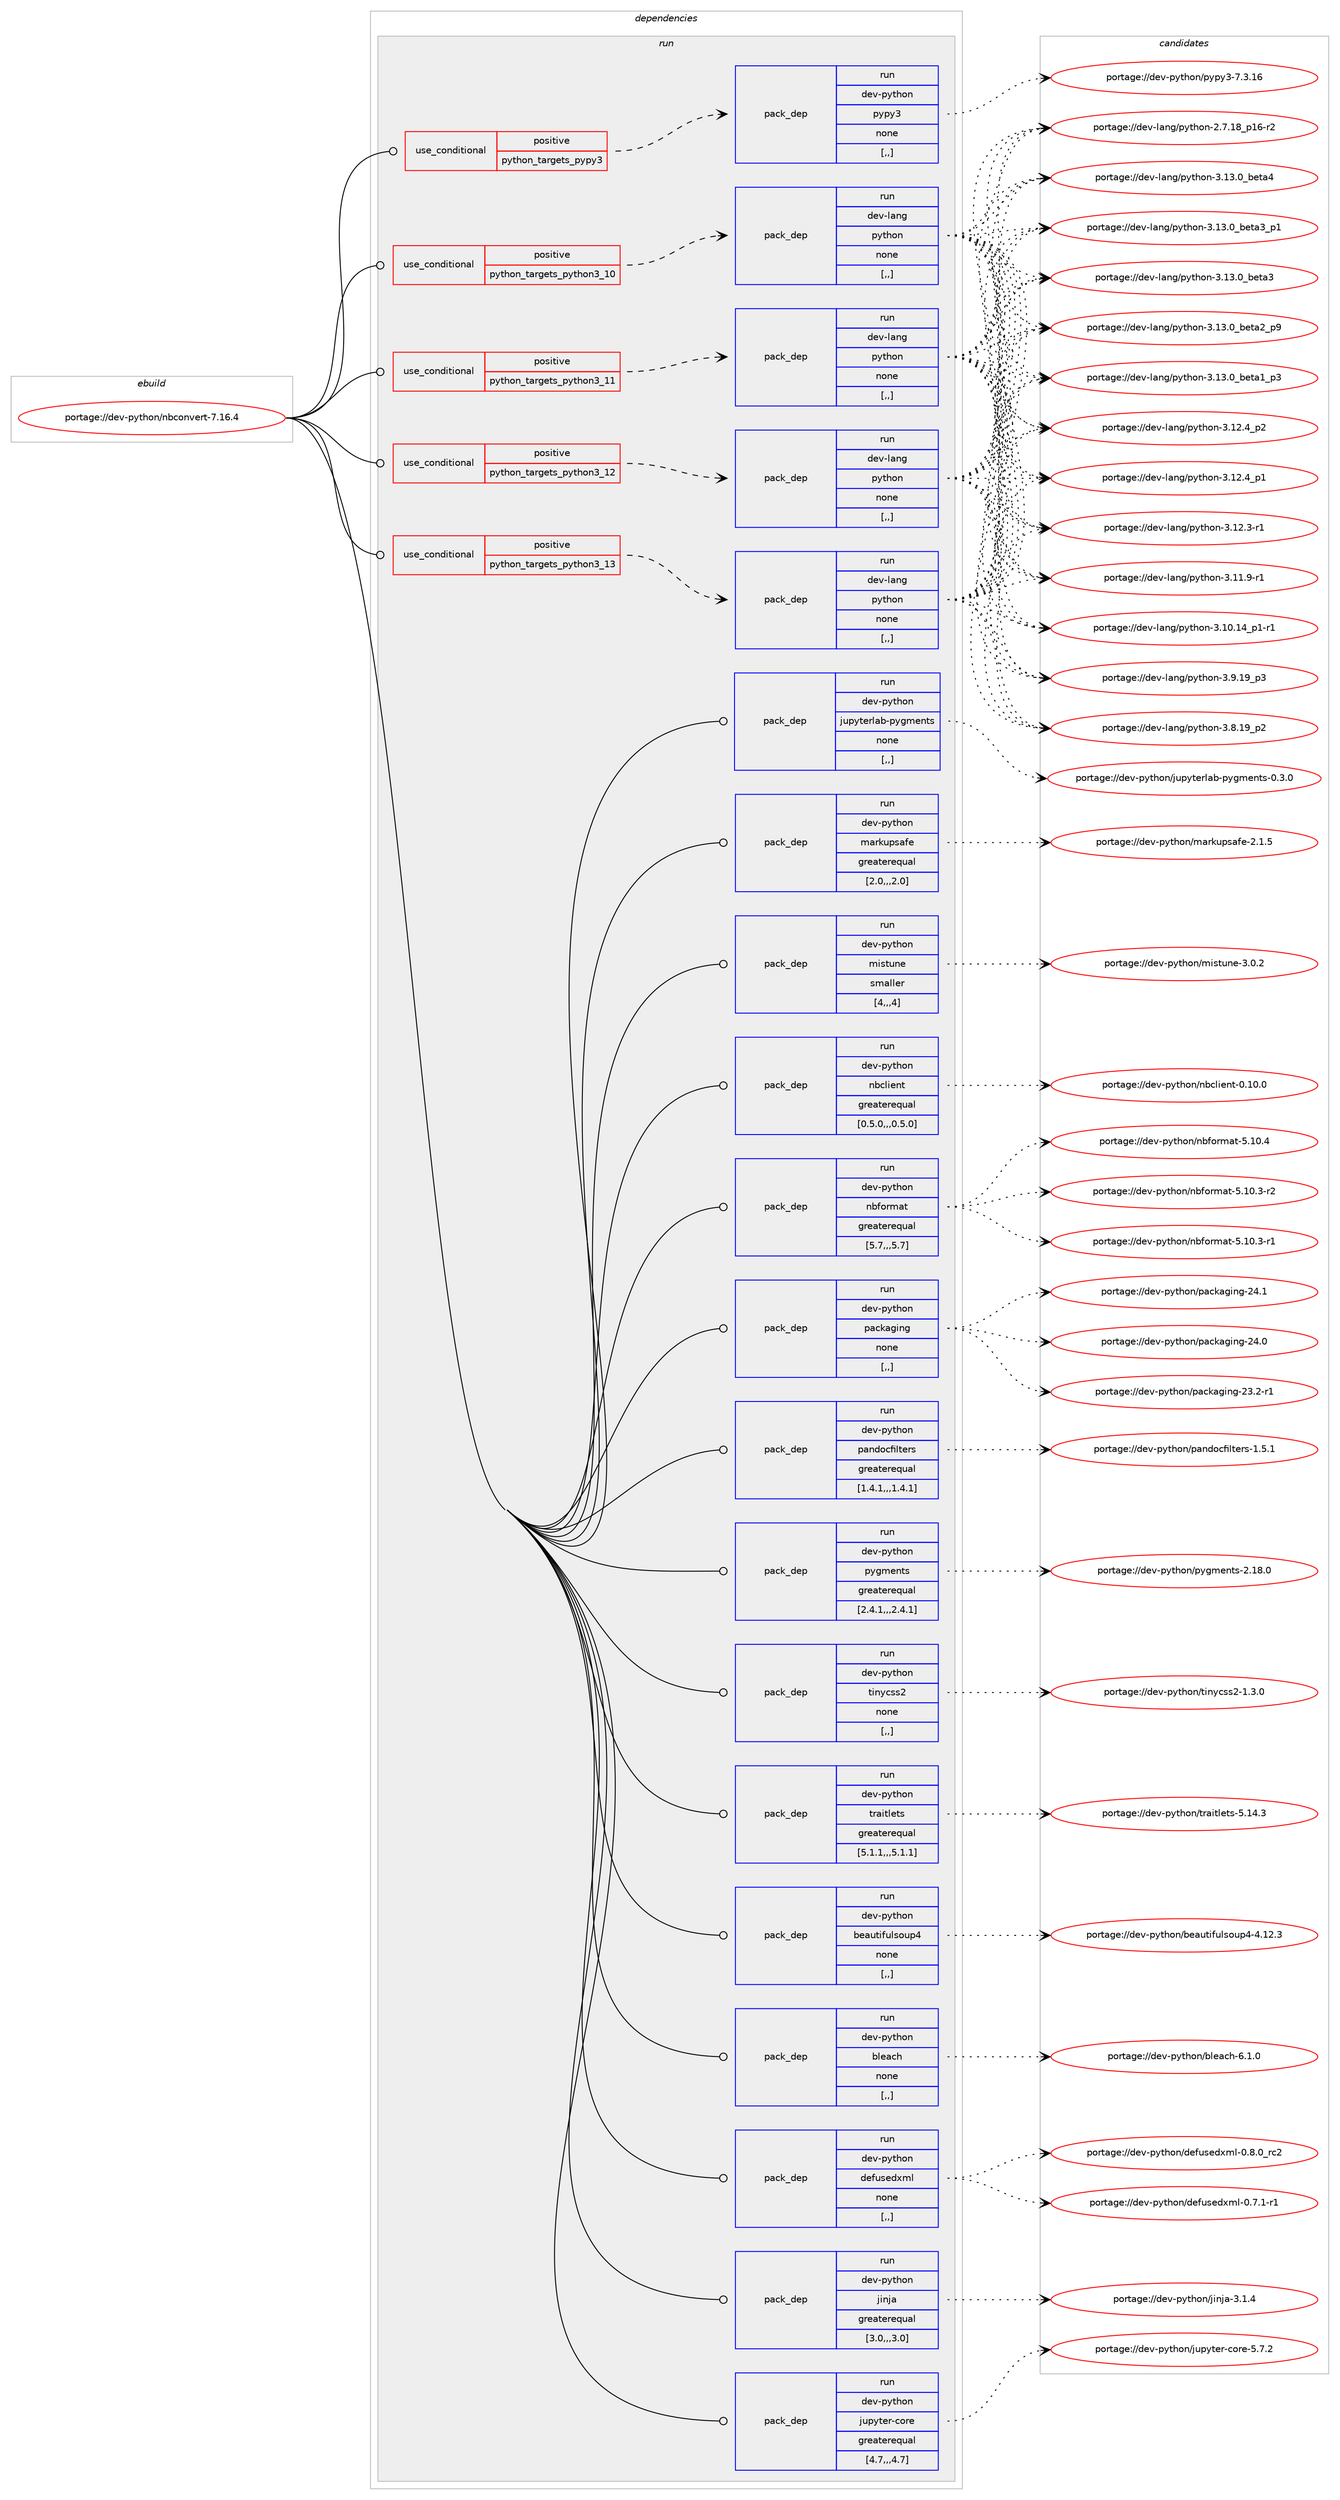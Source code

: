digraph prolog {

# *************
# Graph options
# *************

newrank=true;
concentrate=true;
compound=true;
graph [rankdir=LR,fontname=Helvetica,fontsize=10,ranksep=1.5];#, ranksep=2.5, nodesep=0.2];
edge  [arrowhead=vee];
node  [fontname=Helvetica,fontsize=10];

# **********
# The ebuild
# **********

subgraph cluster_leftcol {
color=gray;
label=<<i>ebuild</i>>;
id [label="portage://dev-python/nbconvert-7.16.4", color=red, width=4, href="../dev-python/nbconvert-7.16.4.svg"];
}

# ****************
# The dependencies
# ****************

subgraph cluster_midcol {
color=gray;
label=<<i>dependencies</i>>;
subgraph cluster_compile {
fillcolor="#eeeeee";
style=filled;
label=<<i>compile</i>>;
}
subgraph cluster_compileandrun {
fillcolor="#eeeeee";
style=filled;
label=<<i>compile and run</i>>;
}
subgraph cluster_run {
fillcolor="#eeeeee";
style=filled;
label=<<i>run</i>>;
subgraph cond35235 {
dependency152456 [label=<<TABLE BORDER="0" CELLBORDER="1" CELLSPACING="0" CELLPADDING="4"><TR><TD ROWSPAN="3" CELLPADDING="10">use_conditional</TD></TR><TR><TD>positive</TD></TR><TR><TD>python_targets_pypy3</TD></TR></TABLE>>, shape=none, color=red];
subgraph pack115971 {
dependency152457 [label=<<TABLE BORDER="0" CELLBORDER="1" CELLSPACING="0" CELLPADDING="4" WIDTH="220"><TR><TD ROWSPAN="6" CELLPADDING="30">pack_dep</TD></TR><TR><TD WIDTH="110">run</TD></TR><TR><TD>dev-python</TD></TR><TR><TD>pypy3</TD></TR><TR><TD>none</TD></TR><TR><TD>[,,]</TD></TR></TABLE>>, shape=none, color=blue];
}
dependency152456:e -> dependency152457:w [weight=20,style="dashed",arrowhead="vee"];
}
id:e -> dependency152456:w [weight=20,style="solid",arrowhead="odot"];
subgraph cond35236 {
dependency152458 [label=<<TABLE BORDER="0" CELLBORDER="1" CELLSPACING="0" CELLPADDING="4"><TR><TD ROWSPAN="3" CELLPADDING="10">use_conditional</TD></TR><TR><TD>positive</TD></TR><TR><TD>python_targets_python3_10</TD></TR></TABLE>>, shape=none, color=red];
subgraph pack115972 {
dependency152459 [label=<<TABLE BORDER="0" CELLBORDER="1" CELLSPACING="0" CELLPADDING="4" WIDTH="220"><TR><TD ROWSPAN="6" CELLPADDING="30">pack_dep</TD></TR><TR><TD WIDTH="110">run</TD></TR><TR><TD>dev-lang</TD></TR><TR><TD>python</TD></TR><TR><TD>none</TD></TR><TR><TD>[,,]</TD></TR></TABLE>>, shape=none, color=blue];
}
dependency152458:e -> dependency152459:w [weight=20,style="dashed",arrowhead="vee"];
}
id:e -> dependency152458:w [weight=20,style="solid",arrowhead="odot"];
subgraph cond35237 {
dependency152460 [label=<<TABLE BORDER="0" CELLBORDER="1" CELLSPACING="0" CELLPADDING="4"><TR><TD ROWSPAN="3" CELLPADDING="10">use_conditional</TD></TR><TR><TD>positive</TD></TR><TR><TD>python_targets_python3_11</TD></TR></TABLE>>, shape=none, color=red];
subgraph pack115973 {
dependency152461 [label=<<TABLE BORDER="0" CELLBORDER="1" CELLSPACING="0" CELLPADDING="4" WIDTH="220"><TR><TD ROWSPAN="6" CELLPADDING="30">pack_dep</TD></TR><TR><TD WIDTH="110">run</TD></TR><TR><TD>dev-lang</TD></TR><TR><TD>python</TD></TR><TR><TD>none</TD></TR><TR><TD>[,,]</TD></TR></TABLE>>, shape=none, color=blue];
}
dependency152460:e -> dependency152461:w [weight=20,style="dashed",arrowhead="vee"];
}
id:e -> dependency152460:w [weight=20,style="solid",arrowhead="odot"];
subgraph cond35238 {
dependency152462 [label=<<TABLE BORDER="0" CELLBORDER="1" CELLSPACING="0" CELLPADDING="4"><TR><TD ROWSPAN="3" CELLPADDING="10">use_conditional</TD></TR><TR><TD>positive</TD></TR><TR><TD>python_targets_python3_12</TD></TR></TABLE>>, shape=none, color=red];
subgraph pack115974 {
dependency152463 [label=<<TABLE BORDER="0" CELLBORDER="1" CELLSPACING="0" CELLPADDING="4" WIDTH="220"><TR><TD ROWSPAN="6" CELLPADDING="30">pack_dep</TD></TR><TR><TD WIDTH="110">run</TD></TR><TR><TD>dev-lang</TD></TR><TR><TD>python</TD></TR><TR><TD>none</TD></TR><TR><TD>[,,]</TD></TR></TABLE>>, shape=none, color=blue];
}
dependency152462:e -> dependency152463:w [weight=20,style="dashed",arrowhead="vee"];
}
id:e -> dependency152462:w [weight=20,style="solid",arrowhead="odot"];
subgraph cond35239 {
dependency152464 [label=<<TABLE BORDER="0" CELLBORDER="1" CELLSPACING="0" CELLPADDING="4"><TR><TD ROWSPAN="3" CELLPADDING="10">use_conditional</TD></TR><TR><TD>positive</TD></TR><TR><TD>python_targets_python3_13</TD></TR></TABLE>>, shape=none, color=red];
subgraph pack115975 {
dependency152465 [label=<<TABLE BORDER="0" CELLBORDER="1" CELLSPACING="0" CELLPADDING="4" WIDTH="220"><TR><TD ROWSPAN="6" CELLPADDING="30">pack_dep</TD></TR><TR><TD WIDTH="110">run</TD></TR><TR><TD>dev-lang</TD></TR><TR><TD>python</TD></TR><TR><TD>none</TD></TR><TR><TD>[,,]</TD></TR></TABLE>>, shape=none, color=blue];
}
dependency152464:e -> dependency152465:w [weight=20,style="dashed",arrowhead="vee"];
}
id:e -> dependency152464:w [weight=20,style="solid",arrowhead="odot"];
subgraph pack115976 {
dependency152466 [label=<<TABLE BORDER="0" CELLBORDER="1" CELLSPACING="0" CELLPADDING="4" WIDTH="220"><TR><TD ROWSPAN="6" CELLPADDING="30">pack_dep</TD></TR><TR><TD WIDTH="110">run</TD></TR><TR><TD>dev-python</TD></TR><TR><TD>beautifulsoup4</TD></TR><TR><TD>none</TD></TR><TR><TD>[,,]</TD></TR></TABLE>>, shape=none, color=blue];
}
id:e -> dependency152466:w [weight=20,style="solid",arrowhead="odot"];
subgraph pack115977 {
dependency152467 [label=<<TABLE BORDER="0" CELLBORDER="1" CELLSPACING="0" CELLPADDING="4" WIDTH="220"><TR><TD ROWSPAN="6" CELLPADDING="30">pack_dep</TD></TR><TR><TD WIDTH="110">run</TD></TR><TR><TD>dev-python</TD></TR><TR><TD>bleach</TD></TR><TR><TD>none</TD></TR><TR><TD>[,,]</TD></TR></TABLE>>, shape=none, color=blue];
}
id:e -> dependency152467:w [weight=20,style="solid",arrowhead="odot"];
subgraph pack115978 {
dependency152468 [label=<<TABLE BORDER="0" CELLBORDER="1" CELLSPACING="0" CELLPADDING="4" WIDTH="220"><TR><TD ROWSPAN="6" CELLPADDING="30">pack_dep</TD></TR><TR><TD WIDTH="110">run</TD></TR><TR><TD>dev-python</TD></TR><TR><TD>defusedxml</TD></TR><TR><TD>none</TD></TR><TR><TD>[,,]</TD></TR></TABLE>>, shape=none, color=blue];
}
id:e -> dependency152468:w [weight=20,style="solid",arrowhead="odot"];
subgraph pack115979 {
dependency152469 [label=<<TABLE BORDER="0" CELLBORDER="1" CELLSPACING="0" CELLPADDING="4" WIDTH="220"><TR><TD ROWSPAN="6" CELLPADDING="30">pack_dep</TD></TR><TR><TD WIDTH="110">run</TD></TR><TR><TD>dev-python</TD></TR><TR><TD>jinja</TD></TR><TR><TD>greaterequal</TD></TR><TR><TD>[3.0,,,3.0]</TD></TR></TABLE>>, shape=none, color=blue];
}
id:e -> dependency152469:w [weight=20,style="solid",arrowhead="odot"];
subgraph pack115980 {
dependency152470 [label=<<TABLE BORDER="0" CELLBORDER="1" CELLSPACING="0" CELLPADDING="4" WIDTH="220"><TR><TD ROWSPAN="6" CELLPADDING="30">pack_dep</TD></TR><TR><TD WIDTH="110">run</TD></TR><TR><TD>dev-python</TD></TR><TR><TD>jupyter-core</TD></TR><TR><TD>greaterequal</TD></TR><TR><TD>[4.7,,,4.7]</TD></TR></TABLE>>, shape=none, color=blue];
}
id:e -> dependency152470:w [weight=20,style="solid",arrowhead="odot"];
subgraph pack115981 {
dependency152471 [label=<<TABLE BORDER="0" CELLBORDER="1" CELLSPACING="0" CELLPADDING="4" WIDTH="220"><TR><TD ROWSPAN="6" CELLPADDING="30">pack_dep</TD></TR><TR><TD WIDTH="110">run</TD></TR><TR><TD>dev-python</TD></TR><TR><TD>jupyterlab-pygments</TD></TR><TR><TD>none</TD></TR><TR><TD>[,,]</TD></TR></TABLE>>, shape=none, color=blue];
}
id:e -> dependency152471:w [weight=20,style="solid",arrowhead="odot"];
subgraph pack115982 {
dependency152472 [label=<<TABLE BORDER="0" CELLBORDER="1" CELLSPACING="0" CELLPADDING="4" WIDTH="220"><TR><TD ROWSPAN="6" CELLPADDING="30">pack_dep</TD></TR><TR><TD WIDTH="110">run</TD></TR><TR><TD>dev-python</TD></TR><TR><TD>markupsafe</TD></TR><TR><TD>greaterequal</TD></TR><TR><TD>[2.0,,,2.0]</TD></TR></TABLE>>, shape=none, color=blue];
}
id:e -> dependency152472:w [weight=20,style="solid",arrowhead="odot"];
subgraph pack115983 {
dependency152473 [label=<<TABLE BORDER="0" CELLBORDER="1" CELLSPACING="0" CELLPADDING="4" WIDTH="220"><TR><TD ROWSPAN="6" CELLPADDING="30">pack_dep</TD></TR><TR><TD WIDTH="110">run</TD></TR><TR><TD>dev-python</TD></TR><TR><TD>mistune</TD></TR><TR><TD>smaller</TD></TR><TR><TD>[4,,,4]</TD></TR></TABLE>>, shape=none, color=blue];
}
id:e -> dependency152473:w [weight=20,style="solid",arrowhead="odot"];
subgraph pack115984 {
dependency152474 [label=<<TABLE BORDER="0" CELLBORDER="1" CELLSPACING="0" CELLPADDING="4" WIDTH="220"><TR><TD ROWSPAN="6" CELLPADDING="30">pack_dep</TD></TR><TR><TD WIDTH="110">run</TD></TR><TR><TD>dev-python</TD></TR><TR><TD>nbclient</TD></TR><TR><TD>greaterequal</TD></TR><TR><TD>[0.5.0,,,0.5.0]</TD></TR></TABLE>>, shape=none, color=blue];
}
id:e -> dependency152474:w [weight=20,style="solid",arrowhead="odot"];
subgraph pack115985 {
dependency152475 [label=<<TABLE BORDER="0" CELLBORDER="1" CELLSPACING="0" CELLPADDING="4" WIDTH="220"><TR><TD ROWSPAN="6" CELLPADDING="30">pack_dep</TD></TR><TR><TD WIDTH="110">run</TD></TR><TR><TD>dev-python</TD></TR><TR><TD>nbformat</TD></TR><TR><TD>greaterequal</TD></TR><TR><TD>[5.7,,,5.7]</TD></TR></TABLE>>, shape=none, color=blue];
}
id:e -> dependency152475:w [weight=20,style="solid",arrowhead="odot"];
subgraph pack115986 {
dependency152476 [label=<<TABLE BORDER="0" CELLBORDER="1" CELLSPACING="0" CELLPADDING="4" WIDTH="220"><TR><TD ROWSPAN="6" CELLPADDING="30">pack_dep</TD></TR><TR><TD WIDTH="110">run</TD></TR><TR><TD>dev-python</TD></TR><TR><TD>packaging</TD></TR><TR><TD>none</TD></TR><TR><TD>[,,]</TD></TR></TABLE>>, shape=none, color=blue];
}
id:e -> dependency152476:w [weight=20,style="solid",arrowhead="odot"];
subgraph pack115987 {
dependency152477 [label=<<TABLE BORDER="0" CELLBORDER="1" CELLSPACING="0" CELLPADDING="4" WIDTH="220"><TR><TD ROWSPAN="6" CELLPADDING="30">pack_dep</TD></TR><TR><TD WIDTH="110">run</TD></TR><TR><TD>dev-python</TD></TR><TR><TD>pandocfilters</TD></TR><TR><TD>greaterequal</TD></TR><TR><TD>[1.4.1,,,1.4.1]</TD></TR></TABLE>>, shape=none, color=blue];
}
id:e -> dependency152477:w [weight=20,style="solid",arrowhead="odot"];
subgraph pack115988 {
dependency152478 [label=<<TABLE BORDER="0" CELLBORDER="1" CELLSPACING="0" CELLPADDING="4" WIDTH="220"><TR><TD ROWSPAN="6" CELLPADDING="30">pack_dep</TD></TR><TR><TD WIDTH="110">run</TD></TR><TR><TD>dev-python</TD></TR><TR><TD>pygments</TD></TR><TR><TD>greaterequal</TD></TR><TR><TD>[2.4.1,,,2.4.1]</TD></TR></TABLE>>, shape=none, color=blue];
}
id:e -> dependency152478:w [weight=20,style="solid",arrowhead="odot"];
subgraph pack115989 {
dependency152479 [label=<<TABLE BORDER="0" CELLBORDER="1" CELLSPACING="0" CELLPADDING="4" WIDTH="220"><TR><TD ROWSPAN="6" CELLPADDING="30">pack_dep</TD></TR><TR><TD WIDTH="110">run</TD></TR><TR><TD>dev-python</TD></TR><TR><TD>tinycss2</TD></TR><TR><TD>none</TD></TR><TR><TD>[,,]</TD></TR></TABLE>>, shape=none, color=blue];
}
id:e -> dependency152479:w [weight=20,style="solid",arrowhead="odot"];
subgraph pack115990 {
dependency152480 [label=<<TABLE BORDER="0" CELLBORDER="1" CELLSPACING="0" CELLPADDING="4" WIDTH="220"><TR><TD ROWSPAN="6" CELLPADDING="30">pack_dep</TD></TR><TR><TD WIDTH="110">run</TD></TR><TR><TD>dev-python</TD></TR><TR><TD>traitlets</TD></TR><TR><TD>greaterequal</TD></TR><TR><TD>[5.1.1,,,5.1.1]</TD></TR></TABLE>>, shape=none, color=blue];
}
id:e -> dependency152480:w [weight=20,style="solid",arrowhead="odot"];
}
}

# **************
# The candidates
# **************

subgraph cluster_choices {
rank=same;
color=gray;
label=<<i>candidates</i>>;

subgraph choice115971 {
color=black;
nodesep=1;
choice10010111845112121116104111110471121211121215145554651464954 [label="portage://dev-python/pypy3-7.3.16", color=red, width=4,href="../dev-python/pypy3-7.3.16.svg"];
dependency152457:e -> choice10010111845112121116104111110471121211121215145554651464954:w [style=dotted,weight="100"];
}
subgraph choice115972 {
color=black;
nodesep=1;
choice1001011184510897110103471121211161041111104551464951464895981011169752 [label="portage://dev-lang/python-3.13.0_beta4", color=red, width=4,href="../dev-lang/python-3.13.0_beta4.svg"];
choice10010111845108971101034711212111610411111045514649514648959810111697519511249 [label="portage://dev-lang/python-3.13.0_beta3_p1", color=red, width=4,href="../dev-lang/python-3.13.0_beta3_p1.svg"];
choice1001011184510897110103471121211161041111104551464951464895981011169751 [label="portage://dev-lang/python-3.13.0_beta3", color=red, width=4,href="../dev-lang/python-3.13.0_beta3.svg"];
choice10010111845108971101034711212111610411111045514649514648959810111697509511257 [label="portage://dev-lang/python-3.13.0_beta2_p9", color=red, width=4,href="../dev-lang/python-3.13.0_beta2_p9.svg"];
choice10010111845108971101034711212111610411111045514649514648959810111697499511251 [label="portage://dev-lang/python-3.13.0_beta1_p3", color=red, width=4,href="../dev-lang/python-3.13.0_beta1_p3.svg"];
choice100101118451089711010347112121116104111110455146495046529511250 [label="portage://dev-lang/python-3.12.4_p2", color=red, width=4,href="../dev-lang/python-3.12.4_p2.svg"];
choice100101118451089711010347112121116104111110455146495046529511249 [label="portage://dev-lang/python-3.12.4_p1", color=red, width=4,href="../dev-lang/python-3.12.4_p1.svg"];
choice100101118451089711010347112121116104111110455146495046514511449 [label="portage://dev-lang/python-3.12.3-r1", color=red, width=4,href="../dev-lang/python-3.12.3-r1.svg"];
choice100101118451089711010347112121116104111110455146494946574511449 [label="portage://dev-lang/python-3.11.9-r1", color=red, width=4,href="../dev-lang/python-3.11.9-r1.svg"];
choice100101118451089711010347112121116104111110455146494846495295112494511449 [label="portage://dev-lang/python-3.10.14_p1-r1", color=red, width=4,href="../dev-lang/python-3.10.14_p1-r1.svg"];
choice100101118451089711010347112121116104111110455146574649579511251 [label="portage://dev-lang/python-3.9.19_p3", color=red, width=4,href="../dev-lang/python-3.9.19_p3.svg"];
choice100101118451089711010347112121116104111110455146564649579511250 [label="portage://dev-lang/python-3.8.19_p2", color=red, width=4,href="../dev-lang/python-3.8.19_p2.svg"];
choice100101118451089711010347112121116104111110455046554649569511249544511450 [label="portage://dev-lang/python-2.7.18_p16-r2", color=red, width=4,href="../dev-lang/python-2.7.18_p16-r2.svg"];
dependency152459:e -> choice1001011184510897110103471121211161041111104551464951464895981011169752:w [style=dotted,weight="100"];
dependency152459:e -> choice10010111845108971101034711212111610411111045514649514648959810111697519511249:w [style=dotted,weight="100"];
dependency152459:e -> choice1001011184510897110103471121211161041111104551464951464895981011169751:w [style=dotted,weight="100"];
dependency152459:e -> choice10010111845108971101034711212111610411111045514649514648959810111697509511257:w [style=dotted,weight="100"];
dependency152459:e -> choice10010111845108971101034711212111610411111045514649514648959810111697499511251:w [style=dotted,weight="100"];
dependency152459:e -> choice100101118451089711010347112121116104111110455146495046529511250:w [style=dotted,weight="100"];
dependency152459:e -> choice100101118451089711010347112121116104111110455146495046529511249:w [style=dotted,weight="100"];
dependency152459:e -> choice100101118451089711010347112121116104111110455146495046514511449:w [style=dotted,weight="100"];
dependency152459:e -> choice100101118451089711010347112121116104111110455146494946574511449:w [style=dotted,weight="100"];
dependency152459:e -> choice100101118451089711010347112121116104111110455146494846495295112494511449:w [style=dotted,weight="100"];
dependency152459:e -> choice100101118451089711010347112121116104111110455146574649579511251:w [style=dotted,weight="100"];
dependency152459:e -> choice100101118451089711010347112121116104111110455146564649579511250:w [style=dotted,weight="100"];
dependency152459:e -> choice100101118451089711010347112121116104111110455046554649569511249544511450:w [style=dotted,weight="100"];
}
subgraph choice115973 {
color=black;
nodesep=1;
choice1001011184510897110103471121211161041111104551464951464895981011169752 [label="portage://dev-lang/python-3.13.0_beta4", color=red, width=4,href="../dev-lang/python-3.13.0_beta4.svg"];
choice10010111845108971101034711212111610411111045514649514648959810111697519511249 [label="portage://dev-lang/python-3.13.0_beta3_p1", color=red, width=4,href="../dev-lang/python-3.13.0_beta3_p1.svg"];
choice1001011184510897110103471121211161041111104551464951464895981011169751 [label="portage://dev-lang/python-3.13.0_beta3", color=red, width=4,href="../dev-lang/python-3.13.0_beta3.svg"];
choice10010111845108971101034711212111610411111045514649514648959810111697509511257 [label="portage://dev-lang/python-3.13.0_beta2_p9", color=red, width=4,href="../dev-lang/python-3.13.0_beta2_p9.svg"];
choice10010111845108971101034711212111610411111045514649514648959810111697499511251 [label="portage://dev-lang/python-3.13.0_beta1_p3", color=red, width=4,href="../dev-lang/python-3.13.0_beta1_p3.svg"];
choice100101118451089711010347112121116104111110455146495046529511250 [label="portage://dev-lang/python-3.12.4_p2", color=red, width=4,href="../dev-lang/python-3.12.4_p2.svg"];
choice100101118451089711010347112121116104111110455146495046529511249 [label="portage://dev-lang/python-3.12.4_p1", color=red, width=4,href="../dev-lang/python-3.12.4_p1.svg"];
choice100101118451089711010347112121116104111110455146495046514511449 [label="portage://dev-lang/python-3.12.3-r1", color=red, width=4,href="../dev-lang/python-3.12.3-r1.svg"];
choice100101118451089711010347112121116104111110455146494946574511449 [label="portage://dev-lang/python-3.11.9-r1", color=red, width=4,href="../dev-lang/python-3.11.9-r1.svg"];
choice100101118451089711010347112121116104111110455146494846495295112494511449 [label="portage://dev-lang/python-3.10.14_p1-r1", color=red, width=4,href="../dev-lang/python-3.10.14_p1-r1.svg"];
choice100101118451089711010347112121116104111110455146574649579511251 [label="portage://dev-lang/python-3.9.19_p3", color=red, width=4,href="../dev-lang/python-3.9.19_p3.svg"];
choice100101118451089711010347112121116104111110455146564649579511250 [label="portage://dev-lang/python-3.8.19_p2", color=red, width=4,href="../dev-lang/python-3.8.19_p2.svg"];
choice100101118451089711010347112121116104111110455046554649569511249544511450 [label="portage://dev-lang/python-2.7.18_p16-r2", color=red, width=4,href="../dev-lang/python-2.7.18_p16-r2.svg"];
dependency152461:e -> choice1001011184510897110103471121211161041111104551464951464895981011169752:w [style=dotted,weight="100"];
dependency152461:e -> choice10010111845108971101034711212111610411111045514649514648959810111697519511249:w [style=dotted,weight="100"];
dependency152461:e -> choice1001011184510897110103471121211161041111104551464951464895981011169751:w [style=dotted,weight="100"];
dependency152461:e -> choice10010111845108971101034711212111610411111045514649514648959810111697509511257:w [style=dotted,weight="100"];
dependency152461:e -> choice10010111845108971101034711212111610411111045514649514648959810111697499511251:w [style=dotted,weight="100"];
dependency152461:e -> choice100101118451089711010347112121116104111110455146495046529511250:w [style=dotted,weight="100"];
dependency152461:e -> choice100101118451089711010347112121116104111110455146495046529511249:w [style=dotted,weight="100"];
dependency152461:e -> choice100101118451089711010347112121116104111110455146495046514511449:w [style=dotted,weight="100"];
dependency152461:e -> choice100101118451089711010347112121116104111110455146494946574511449:w [style=dotted,weight="100"];
dependency152461:e -> choice100101118451089711010347112121116104111110455146494846495295112494511449:w [style=dotted,weight="100"];
dependency152461:e -> choice100101118451089711010347112121116104111110455146574649579511251:w [style=dotted,weight="100"];
dependency152461:e -> choice100101118451089711010347112121116104111110455146564649579511250:w [style=dotted,weight="100"];
dependency152461:e -> choice100101118451089711010347112121116104111110455046554649569511249544511450:w [style=dotted,weight="100"];
}
subgraph choice115974 {
color=black;
nodesep=1;
choice1001011184510897110103471121211161041111104551464951464895981011169752 [label="portage://dev-lang/python-3.13.0_beta4", color=red, width=4,href="../dev-lang/python-3.13.0_beta4.svg"];
choice10010111845108971101034711212111610411111045514649514648959810111697519511249 [label="portage://dev-lang/python-3.13.0_beta3_p1", color=red, width=4,href="../dev-lang/python-3.13.0_beta3_p1.svg"];
choice1001011184510897110103471121211161041111104551464951464895981011169751 [label="portage://dev-lang/python-3.13.0_beta3", color=red, width=4,href="../dev-lang/python-3.13.0_beta3.svg"];
choice10010111845108971101034711212111610411111045514649514648959810111697509511257 [label="portage://dev-lang/python-3.13.0_beta2_p9", color=red, width=4,href="../dev-lang/python-3.13.0_beta2_p9.svg"];
choice10010111845108971101034711212111610411111045514649514648959810111697499511251 [label="portage://dev-lang/python-3.13.0_beta1_p3", color=red, width=4,href="../dev-lang/python-3.13.0_beta1_p3.svg"];
choice100101118451089711010347112121116104111110455146495046529511250 [label="portage://dev-lang/python-3.12.4_p2", color=red, width=4,href="../dev-lang/python-3.12.4_p2.svg"];
choice100101118451089711010347112121116104111110455146495046529511249 [label="portage://dev-lang/python-3.12.4_p1", color=red, width=4,href="../dev-lang/python-3.12.4_p1.svg"];
choice100101118451089711010347112121116104111110455146495046514511449 [label="portage://dev-lang/python-3.12.3-r1", color=red, width=4,href="../dev-lang/python-3.12.3-r1.svg"];
choice100101118451089711010347112121116104111110455146494946574511449 [label="portage://dev-lang/python-3.11.9-r1", color=red, width=4,href="../dev-lang/python-3.11.9-r1.svg"];
choice100101118451089711010347112121116104111110455146494846495295112494511449 [label="portage://dev-lang/python-3.10.14_p1-r1", color=red, width=4,href="../dev-lang/python-3.10.14_p1-r1.svg"];
choice100101118451089711010347112121116104111110455146574649579511251 [label="portage://dev-lang/python-3.9.19_p3", color=red, width=4,href="../dev-lang/python-3.9.19_p3.svg"];
choice100101118451089711010347112121116104111110455146564649579511250 [label="portage://dev-lang/python-3.8.19_p2", color=red, width=4,href="../dev-lang/python-3.8.19_p2.svg"];
choice100101118451089711010347112121116104111110455046554649569511249544511450 [label="portage://dev-lang/python-2.7.18_p16-r2", color=red, width=4,href="../dev-lang/python-2.7.18_p16-r2.svg"];
dependency152463:e -> choice1001011184510897110103471121211161041111104551464951464895981011169752:w [style=dotted,weight="100"];
dependency152463:e -> choice10010111845108971101034711212111610411111045514649514648959810111697519511249:w [style=dotted,weight="100"];
dependency152463:e -> choice1001011184510897110103471121211161041111104551464951464895981011169751:w [style=dotted,weight="100"];
dependency152463:e -> choice10010111845108971101034711212111610411111045514649514648959810111697509511257:w [style=dotted,weight="100"];
dependency152463:e -> choice10010111845108971101034711212111610411111045514649514648959810111697499511251:w [style=dotted,weight="100"];
dependency152463:e -> choice100101118451089711010347112121116104111110455146495046529511250:w [style=dotted,weight="100"];
dependency152463:e -> choice100101118451089711010347112121116104111110455146495046529511249:w [style=dotted,weight="100"];
dependency152463:e -> choice100101118451089711010347112121116104111110455146495046514511449:w [style=dotted,weight="100"];
dependency152463:e -> choice100101118451089711010347112121116104111110455146494946574511449:w [style=dotted,weight="100"];
dependency152463:e -> choice100101118451089711010347112121116104111110455146494846495295112494511449:w [style=dotted,weight="100"];
dependency152463:e -> choice100101118451089711010347112121116104111110455146574649579511251:w [style=dotted,weight="100"];
dependency152463:e -> choice100101118451089711010347112121116104111110455146564649579511250:w [style=dotted,weight="100"];
dependency152463:e -> choice100101118451089711010347112121116104111110455046554649569511249544511450:w [style=dotted,weight="100"];
}
subgraph choice115975 {
color=black;
nodesep=1;
choice1001011184510897110103471121211161041111104551464951464895981011169752 [label="portage://dev-lang/python-3.13.0_beta4", color=red, width=4,href="../dev-lang/python-3.13.0_beta4.svg"];
choice10010111845108971101034711212111610411111045514649514648959810111697519511249 [label="portage://dev-lang/python-3.13.0_beta3_p1", color=red, width=4,href="../dev-lang/python-3.13.0_beta3_p1.svg"];
choice1001011184510897110103471121211161041111104551464951464895981011169751 [label="portage://dev-lang/python-3.13.0_beta3", color=red, width=4,href="../dev-lang/python-3.13.0_beta3.svg"];
choice10010111845108971101034711212111610411111045514649514648959810111697509511257 [label="portage://dev-lang/python-3.13.0_beta2_p9", color=red, width=4,href="../dev-lang/python-3.13.0_beta2_p9.svg"];
choice10010111845108971101034711212111610411111045514649514648959810111697499511251 [label="portage://dev-lang/python-3.13.0_beta1_p3", color=red, width=4,href="../dev-lang/python-3.13.0_beta1_p3.svg"];
choice100101118451089711010347112121116104111110455146495046529511250 [label="portage://dev-lang/python-3.12.4_p2", color=red, width=4,href="../dev-lang/python-3.12.4_p2.svg"];
choice100101118451089711010347112121116104111110455146495046529511249 [label="portage://dev-lang/python-3.12.4_p1", color=red, width=4,href="../dev-lang/python-3.12.4_p1.svg"];
choice100101118451089711010347112121116104111110455146495046514511449 [label="portage://dev-lang/python-3.12.3-r1", color=red, width=4,href="../dev-lang/python-3.12.3-r1.svg"];
choice100101118451089711010347112121116104111110455146494946574511449 [label="portage://dev-lang/python-3.11.9-r1", color=red, width=4,href="../dev-lang/python-3.11.9-r1.svg"];
choice100101118451089711010347112121116104111110455146494846495295112494511449 [label="portage://dev-lang/python-3.10.14_p1-r1", color=red, width=4,href="../dev-lang/python-3.10.14_p1-r1.svg"];
choice100101118451089711010347112121116104111110455146574649579511251 [label="portage://dev-lang/python-3.9.19_p3", color=red, width=4,href="../dev-lang/python-3.9.19_p3.svg"];
choice100101118451089711010347112121116104111110455146564649579511250 [label="portage://dev-lang/python-3.8.19_p2", color=red, width=4,href="../dev-lang/python-3.8.19_p2.svg"];
choice100101118451089711010347112121116104111110455046554649569511249544511450 [label="portage://dev-lang/python-2.7.18_p16-r2", color=red, width=4,href="../dev-lang/python-2.7.18_p16-r2.svg"];
dependency152465:e -> choice1001011184510897110103471121211161041111104551464951464895981011169752:w [style=dotted,weight="100"];
dependency152465:e -> choice10010111845108971101034711212111610411111045514649514648959810111697519511249:w [style=dotted,weight="100"];
dependency152465:e -> choice1001011184510897110103471121211161041111104551464951464895981011169751:w [style=dotted,weight="100"];
dependency152465:e -> choice10010111845108971101034711212111610411111045514649514648959810111697509511257:w [style=dotted,weight="100"];
dependency152465:e -> choice10010111845108971101034711212111610411111045514649514648959810111697499511251:w [style=dotted,weight="100"];
dependency152465:e -> choice100101118451089711010347112121116104111110455146495046529511250:w [style=dotted,weight="100"];
dependency152465:e -> choice100101118451089711010347112121116104111110455146495046529511249:w [style=dotted,weight="100"];
dependency152465:e -> choice100101118451089711010347112121116104111110455146495046514511449:w [style=dotted,weight="100"];
dependency152465:e -> choice100101118451089711010347112121116104111110455146494946574511449:w [style=dotted,weight="100"];
dependency152465:e -> choice100101118451089711010347112121116104111110455146494846495295112494511449:w [style=dotted,weight="100"];
dependency152465:e -> choice100101118451089711010347112121116104111110455146574649579511251:w [style=dotted,weight="100"];
dependency152465:e -> choice100101118451089711010347112121116104111110455146564649579511250:w [style=dotted,weight="100"];
dependency152465:e -> choice100101118451089711010347112121116104111110455046554649569511249544511450:w [style=dotted,weight="100"];
}
subgraph choice115976 {
color=black;
nodesep=1;
choice100101118451121211161041111104798101971171161051021171081151111171125245524649504651 [label="portage://dev-python/beautifulsoup4-4.12.3", color=red, width=4,href="../dev-python/beautifulsoup4-4.12.3.svg"];
dependency152466:e -> choice100101118451121211161041111104798101971171161051021171081151111171125245524649504651:w [style=dotted,weight="100"];
}
subgraph choice115977 {
color=black;
nodesep=1;
choice1001011184511212111610411111047981081019799104455446494648 [label="portage://dev-python/bleach-6.1.0", color=red, width=4,href="../dev-python/bleach-6.1.0.svg"];
dependency152467:e -> choice1001011184511212111610411111047981081019799104455446494648:w [style=dotted,weight="100"];
}
subgraph choice115978 {
color=black;
nodesep=1;
choice1001011184511212111610411111047100101102117115101100120109108454846564648951149950 [label="portage://dev-python/defusedxml-0.8.0_rc2", color=red, width=4,href="../dev-python/defusedxml-0.8.0_rc2.svg"];
choice10010111845112121116104111110471001011021171151011001201091084548465546494511449 [label="portage://dev-python/defusedxml-0.7.1-r1", color=red, width=4,href="../dev-python/defusedxml-0.7.1-r1.svg"];
dependency152468:e -> choice1001011184511212111610411111047100101102117115101100120109108454846564648951149950:w [style=dotted,weight="100"];
dependency152468:e -> choice10010111845112121116104111110471001011021171151011001201091084548465546494511449:w [style=dotted,weight="100"];
}
subgraph choice115979 {
color=black;
nodesep=1;
choice100101118451121211161041111104710610511010697455146494652 [label="portage://dev-python/jinja-3.1.4", color=red, width=4,href="../dev-python/jinja-3.1.4.svg"];
dependency152469:e -> choice100101118451121211161041111104710610511010697455146494652:w [style=dotted,weight="100"];
}
subgraph choice115980 {
color=black;
nodesep=1;
choice10010111845112121116104111110471061171121211161011144599111114101455346554650 [label="portage://dev-python/jupyter-core-5.7.2", color=red, width=4,href="../dev-python/jupyter-core-5.7.2.svg"];
dependency152470:e -> choice10010111845112121116104111110471061171121211161011144599111114101455346554650:w [style=dotted,weight="100"];
}
subgraph choice115981 {
color=black;
nodesep=1;
choice1001011184511212111610411111047106117112121116101114108979845112121103109101110116115454846514648 [label="portage://dev-python/jupyterlab-pygments-0.3.0", color=red, width=4,href="../dev-python/jupyterlab-pygments-0.3.0.svg"];
dependency152471:e -> choice1001011184511212111610411111047106117112121116101114108979845112121103109101110116115454846514648:w [style=dotted,weight="100"];
}
subgraph choice115982 {
color=black;
nodesep=1;
choice10010111845112121116104111110471099711410711711211597102101455046494653 [label="portage://dev-python/markupsafe-2.1.5", color=red, width=4,href="../dev-python/markupsafe-2.1.5.svg"];
dependency152472:e -> choice10010111845112121116104111110471099711410711711211597102101455046494653:w [style=dotted,weight="100"];
}
subgraph choice115983 {
color=black;
nodesep=1;
choice1001011184511212111610411111047109105115116117110101455146484650 [label="portage://dev-python/mistune-3.0.2", color=red, width=4,href="../dev-python/mistune-3.0.2.svg"];
dependency152473:e -> choice1001011184511212111610411111047109105115116117110101455146484650:w [style=dotted,weight="100"];
}
subgraph choice115984 {
color=black;
nodesep=1;
choice1001011184511212111610411111047110989910810510111011645484649484648 [label="portage://dev-python/nbclient-0.10.0", color=red, width=4,href="../dev-python/nbclient-0.10.0.svg"];
dependency152474:e -> choice1001011184511212111610411111047110989910810510111011645484649484648:w [style=dotted,weight="100"];
}
subgraph choice115985 {
color=black;
nodesep=1;
choice1001011184511212111610411111047110981021111141099711645534649484652 [label="portage://dev-python/nbformat-5.10.4", color=red, width=4,href="../dev-python/nbformat-5.10.4.svg"];
choice10010111845112121116104111110471109810211111410997116455346494846514511450 [label="portage://dev-python/nbformat-5.10.3-r2", color=red, width=4,href="../dev-python/nbformat-5.10.3-r2.svg"];
choice10010111845112121116104111110471109810211111410997116455346494846514511449 [label="portage://dev-python/nbformat-5.10.3-r1", color=red, width=4,href="../dev-python/nbformat-5.10.3-r1.svg"];
dependency152475:e -> choice1001011184511212111610411111047110981021111141099711645534649484652:w [style=dotted,weight="100"];
dependency152475:e -> choice10010111845112121116104111110471109810211111410997116455346494846514511450:w [style=dotted,weight="100"];
dependency152475:e -> choice10010111845112121116104111110471109810211111410997116455346494846514511449:w [style=dotted,weight="100"];
}
subgraph choice115986 {
color=black;
nodesep=1;
choice10010111845112121116104111110471129799107971031051101034550524649 [label="portage://dev-python/packaging-24.1", color=red, width=4,href="../dev-python/packaging-24.1.svg"];
choice10010111845112121116104111110471129799107971031051101034550524648 [label="portage://dev-python/packaging-24.0", color=red, width=4,href="../dev-python/packaging-24.0.svg"];
choice100101118451121211161041111104711297991079710310511010345505146504511449 [label="portage://dev-python/packaging-23.2-r1", color=red, width=4,href="../dev-python/packaging-23.2-r1.svg"];
dependency152476:e -> choice10010111845112121116104111110471129799107971031051101034550524649:w [style=dotted,weight="100"];
dependency152476:e -> choice10010111845112121116104111110471129799107971031051101034550524648:w [style=dotted,weight="100"];
dependency152476:e -> choice100101118451121211161041111104711297991079710310511010345505146504511449:w [style=dotted,weight="100"];
}
subgraph choice115987 {
color=black;
nodesep=1;
choice10010111845112121116104111110471129711010011199102105108116101114115454946534649 [label="portage://dev-python/pandocfilters-1.5.1", color=red, width=4,href="../dev-python/pandocfilters-1.5.1.svg"];
dependency152477:e -> choice10010111845112121116104111110471129711010011199102105108116101114115454946534649:w [style=dotted,weight="100"];
}
subgraph choice115988 {
color=black;
nodesep=1;
choice100101118451121211161041111104711212110310910111011611545504649564648 [label="portage://dev-python/pygments-2.18.0", color=red, width=4,href="../dev-python/pygments-2.18.0.svg"];
dependency152478:e -> choice100101118451121211161041111104711212110310910111011611545504649564648:w [style=dotted,weight="100"];
}
subgraph choice115989 {
color=black;
nodesep=1;
choice10010111845112121116104111110471161051101219911511550454946514648 [label="portage://dev-python/tinycss2-1.3.0", color=red, width=4,href="../dev-python/tinycss2-1.3.0.svg"];
dependency152479:e -> choice10010111845112121116104111110471161051101219911511550454946514648:w [style=dotted,weight="100"];
}
subgraph choice115990 {
color=black;
nodesep=1;
choice10010111845112121116104111110471161149710511610810111611545534649524651 [label="portage://dev-python/traitlets-5.14.3", color=red, width=4,href="../dev-python/traitlets-5.14.3.svg"];
dependency152480:e -> choice10010111845112121116104111110471161149710511610810111611545534649524651:w [style=dotted,weight="100"];
}
}

}
